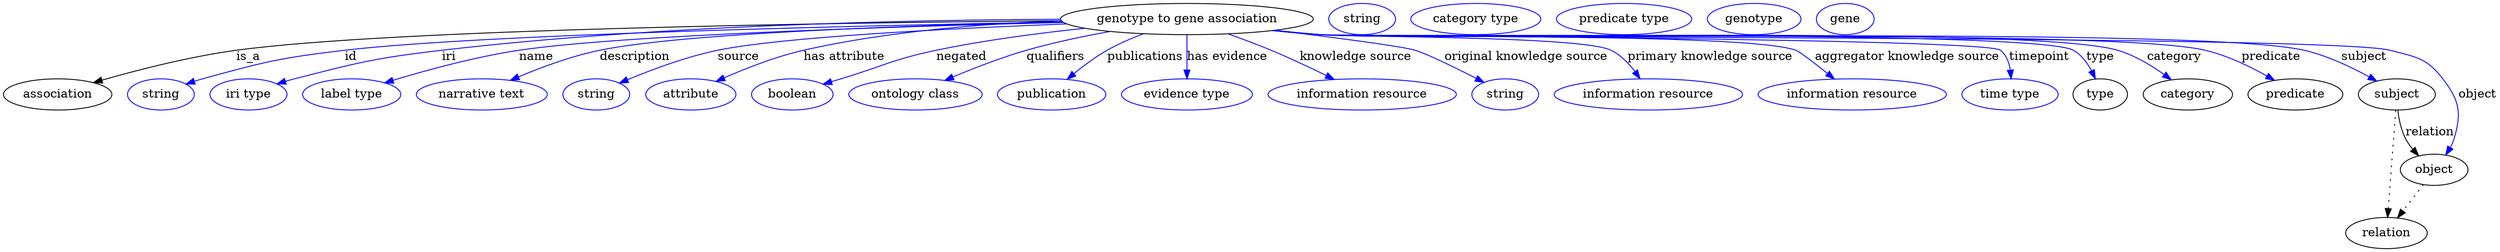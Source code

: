 digraph {
	graph [bb="0,0,2872.4,283"];
	node [label="\N"];
	"genotype to gene association"	[height=0.5,
		label="genotype to gene association",
		pos="1362.4,265",
		width=4.0441];
	association	[height=0.5,
		pos="62.394,178",
		width=1.7332];
	"genotype to gene association" -> association	[label=is_a,
		lp="282.39,221.5",
		pos="e,103.35,191.59 1217.4,263.07 963.25,260.81 447.28,253.31 268.39,229 214.66,221.7 154.54,206.24 113.18,194.43"];
	id	[color=blue,
		height=0.5,
		label=string,
		pos="181.39,178",
		width=1.0652];
	"genotype to gene association" -> id	[color=blue,
		label=id,
		lp="400.39,221.5",
		pos="e,210.37,190.01 1219.1,261.68 989.36,257.49 548.77,247.32 393.39,229 319.56,220.3 301.06,215.79 229.39,196 226.28,195.14 223.08,\
194.18 219.89,193.17",
		style=solid];
	iri	[color=blue,
		height=0.5,
		label="iri type",
		pos="282.39,178",
		width=1.2277];
	"genotype to gene association" -> iri	[color=blue,
		label=iri,
		lp="512.39,221.5",
		pos="e,315.3,190.21 1216.5,264.78 1045.4,264.15 753.33,258.21 504.39,229 428.39,220.08 409.51,215.05 335.39,196 332.02,195.13 328.54,\
194.17 325.05,193.16",
		style=solid];
	name	[color=blue,
		height=0.5,
		label="label type",
		pos="401.39,178",
		width=1.5707];
	"genotype to gene association" -> name	[color=blue,
		label=name,
		lp="613.39,221.5",
		pos="e,439.52,191.46 1220.1,261.08 1031.8,256.61 710.09,246.65 593.39,229 543.53,221.46 487.9,206.19 449.41,194.5",
		style=solid];
	description	[color=blue,
		height=0.5,
		label="narrative text",
		pos="551.39,178",
		width=2.0943];
	"genotype to gene association" -> description	[color=blue,
		label=description,
		lp="726.89,221.5",
		pos="e,584.13,194.32 1219,261.65 1051.4,258.02 784.45,249.2 686.39,229 654.24,222.37 619.53,209.38 593.37,198.3",
		style=solid];
	source	[color=blue,
		height=0.5,
		label=string,
		pos="683.39,178",
		width=1.0652];
	"genotype to gene association" -> source	[color=blue,
		label=source,
		lp="845.39,221.5",
		pos="e,709.97,191.19 1223.6,259.48 1089.2,254.29 895.33,244.46 821.39,229 785.74,221.55 746.88,206.83 719.5,195.28",
		style=solid];
	"has attribute"	[color=blue,
		height=0.5,
		label=attribute,
		pos="791.39,178",
		width=1.4443];
	"genotype to gene association" -> "has attribute"	[color=blue,
		label="has attribute",
		lp="967.39,221.5",
		pos="e,820.34,193.03 1217.5,263.09 1130.4,259.94 1018,251.27 920.39,229 888.83,221.8 854.75,208.32 829.54,197.17",
		style=solid];
	negated	[color=blue,
		height=0.5,
		label=boolean,
		pos="908.39,178",
		width=1.2999];
	"genotype to gene association" -> negated	[color=blue,
		label=negated,
		lp="1102.4,221.5",
		pos="e,943.59,189.93 1244.6,254.34 1191.9,248.83 1129.2,240.66 1073.4,229 1023.4,218.56 1012.2,210.87 963.39,196 960.09,194.99 956.68,\
193.95 953.25,192.9",
		style=solid];
	qualifiers	[color=blue,
		height=0.5,
		label="ontology class",
		pos="1049.4,178",
		width=2.1304];
	"genotype to gene association" -> qualifiers	[color=blue,
		label=qualifiers,
		lp="1210.9,221.5",
		pos="e,1083.3,194.24 1273.6,250.65 1242.9,245.12 1208.3,237.89 1177.4,229 1148.5,220.71 1117.1,208.5 1092.7,198.21",
		style=solid];
	publications	[color=blue,
		height=0.5,
		label=publication,
		pos="1206.4,178",
		width=1.7332];
	"genotype to gene association" -> publications	[color=blue,
		label=publications,
		lp="1314.4,221.5",
		pos="e,1224.4,195.45 1312,247.93 1298.1,242.68 1283.3,236.3 1270.4,229 1257,221.42 1243.3,211.19 1232.1,201.95",
		style=solid];
	"has evidence"	[color=blue,
		height=0.5,
		label="evidence type",
		pos="1362.4,178",
		width=2.0943];
	"genotype to gene association" -> "has evidence"	[color=blue,
		label="has evidence",
		lp="1408.9,221.5",
		pos="e,1362.4,196.18 1362.4,246.8 1362.4,235.16 1362.4,219.55 1362.4,206.24",
		style=solid];
	"knowledge source"	[color=blue,
		height=0.5,
		label="information resource",
		pos="1564.4,178",
		width=3.015];
	"genotype to gene association" -> "knowledge source"	[color=blue,
		label="knowledge source",
		lp="1556.9,221.5",
		pos="e,1532.1,195.37 1410.1,247.83 1425.9,242.2 1443.5,235.62 1459.4,229 1480.7,220.11 1503.9,209.19 1523.1,199.83",
		style=solid];
	"original knowledge source"	[color=blue,
		height=0.5,
		label=string,
		pos="1729.4,178",
		width=1.0652];
	"genotype to gene association" -> "original knowledge source"	[color=blue,
		label="original knowledge source",
		lp="1753.4,221.5",
		pos="e,1704.9,191.91 1463.8,252.06 1531.1,243.86 1609.8,233.66 1625.4,229 1639.4,224.83 1671,209.26 1695.8,196.59",
		style=solid];
	"primary knowledge source"	[color=blue,
		height=0.5,
		label="information resource",
		pos="1894.4,178",
		width=3.015];
	"genotype to gene association" -> "primary knowledge source"	[color=blue,
		label="primary knowledge source",
		lp="1965.4,221.5",
		pos="e,1884.8,196.14 1464,252.04 1481.8,250.18 1500.1,248.41 1517.4,247 1554.4,243.97 1818,245.41 1851.4,229 1862.4,223.58 1871.7,213.94 \
1878.9,204.55",
		style=solid];
	"aggregator knowledge source"	[color=blue,
		height=0.5,
		label="information resource",
		pos="2129.4,178",
		width=3.015];
	"genotype to gene association" -> "aggregator knowledge source"	[color=blue,
		label="aggregator knowledge source",
		lp="2192.9,221.5",
		pos="e,2108.8,195.88 1462.3,251.9 1480.6,250.01 1499.6,248.27 1517.4,247 1578.1,242.68 2007.2,249.53 2064.4,229 2068.8,227.43 2085.5,\
214.51 2100.9,202.2",
		style=solid];
	timepoint	[color=blue,
		height=0.5,
		label="time type",
		pos="2311.4,178",
		width=1.5346];
	"genotype to gene association" -> timepoint	[color=blue,
		label=timepoint,
		lp="2345.4,221.5",
		pos="e,2312.6,196.11 1461.9,251.8 1480.3,249.91 1499.4,248.19 1517.4,247 1539.1,245.56 2283.6,242.83 2300.4,229 2307.1,223.46 2310.3,\
214.82 2311.7,206.27",
		style=solid];
	type	[height=0.5,
		pos="2415.4,178",
		width=0.86659];
	"genotype to gene association" -> type	[color=blue,
		label=type,
		lp="2415.4,221.5",
		pos="e,2409.7,196.13 1461.5,251.81 1480.1,249.9 1499.3,248.18 1517.4,247 1565.5,243.87 2342.5,252.87 2384.4,229 2393.6,223.74 2400.5,\
214.52 2405.3,205.41",
		style=solid];
	category	[height=0.5,
		pos="2516.4,178",
		width=1.4263];
	"genotype to gene association" -> category	[color=blue,
		label=category,
		lp="2500.9,221.5",
		pos="e,2497.5,194.74 1461.5,251.79 1480.1,249.89 1499.3,248.17 1517.4,247 1619.2,240.43 2337.5,257.81 2435.4,229 2454.9,223.26 2474.3,\
211.51 2489.3,200.85",
		style=solid];
	predicate	[height=0.5,
		pos="2640.4,178",
		width=1.5165];
	"genotype to gene association" -> predicate	[color=blue,
		label=predicate,
		lp="2612.4,221.5",
		pos="e,2616.3,194.29 1461.5,251.76 1480.1,249.86 1499.3,248.15 1517.4,247 1630.4,239.82 2426.2,255.14 2536.4,229 2561.5,223.05 2587.6,\
210.46 2607.4,199.4",
		style=solid];
	subject	[height=0.5,
		pos="2757.4,178",
		width=1.2277];
	"genotype to gene association" -> subject	[color=blue,
		label=subject,
		lp="2719.4,221.5",
		pos="e,2734.2,193.35 1461.5,251.74 1480,249.84 1499.3,248.13 1517.4,247 1643.1,239.13 2527.7,257.28 2650.4,229 2676.9,222.89 2704.7,209.68 \
2725.3,198.38",
		style=solid];
	object	[height=0.5,
		pos="2800.4,91",
		width=1.0832];
	"genotype to gene association" -> object	[color=blue,
		label=object,
		lp="2850.4,178",
		pos="e,2813.8,108.09 1461.1,251.76 1479.8,249.85 1499.2,248.13 1517.4,247 1585.7,242.76 2683.2,246.28 2749.4,229 2779.2,221.22 2791.6,\
220.43 2810.4,196 2829.4,171.26 2832.3,156.9 2823.4,127 2822.4,123.55 2820.9,120.13 2819.1,116.85",
		style=solid];
	association_type	[color=blue,
		height=0.5,
		label=string,
		pos="1564.4,265",
		width=1.0652];
	association_category	[color=blue,
		height=0.5,
		label="category type",
		pos="1695.4,265",
		width=2.0762];
	"genotype to gene association_predicate"	[color=blue,
		height=0.5,
		label="predicate type",
		pos="1866.4,265",
		width=2.1665];
	subject -> object	[label=relation,
		lp="2795.4,134.5",
		pos="e,2782.5,107.23 2758.5,159.55 2759.7,149.57 2762.2,137.07 2767.4,127 2769.6,122.68 2772.5,118.52 2775.7,114.66"];
	relation	[height=0.5,
		pos="2745.4,18",
		width=1.2999];
	subject -> relation	[pos="e,2746.7,36.188 2756.1,159.79 2754,132.48 2750,78.994 2747.5,46.38",
		style=dotted];
	"genotype to gene association_subject"	[color=blue,
		height=0.5,
		label=genotype,
		pos="2016.4,265",
		width=1.4985];
	object -> relation	[pos="e,2758.2,35.54 2787.9,73.889 2781,64.939 2772.2,53.617 2764.4,43.584",
		style=dotted];
	"genotype to gene association_object"	[color=blue,
		height=0.5,
		label=gene,
		pos="2121.4,265",
		width=0.92075];
}
